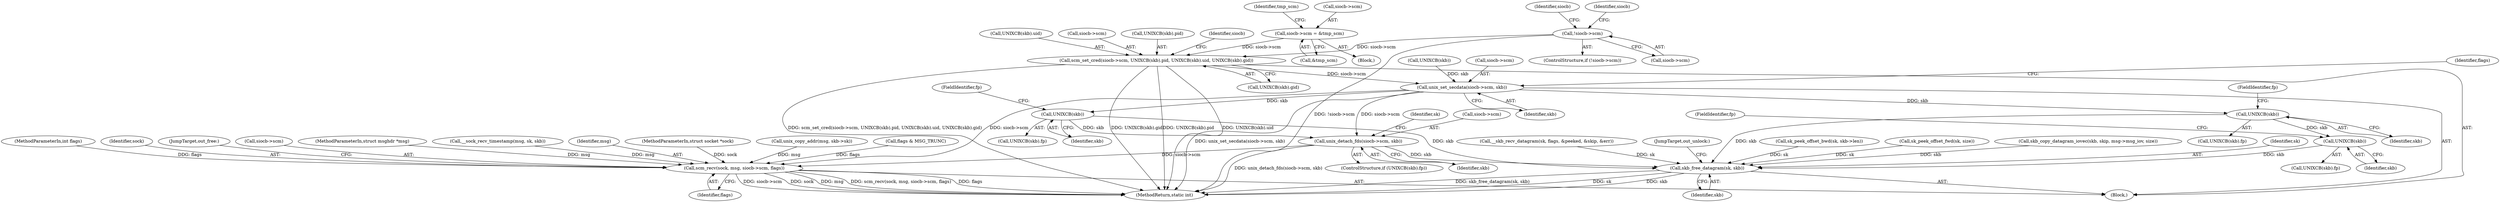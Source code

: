 digraph "0_linux_f3d3342602f8bcbf37d7c46641cb9bca7618eb1c_35@pointer" {
"1000293" [label="(Call,scm_set_cred(siocb->scm, UNIXCB(skb).pid, UNIXCB(skb).uid, UNIXCB(skb).gid))"];
"1000281" [label="(Call,siocb->scm = &tmp_scm)"];
"1000276" [label="(Call,!siocb->scm)"];
"1000309" [label="(Call,unix_set_secdata(siocb->scm, skb))"];
"1000322" [label="(Call,UNIXCB(skb))"];
"1000325" [label="(Call,unix_detach_fds(siocb->scm, skb))"];
"1000368" [label="(Call,scm_recv(sock, msg, siocb->scm, flags))"];
"1000376" [label="(Call,skb_free_datagram(sk, skb))"];
"1000342" [label="(Call,UNIXCB(skb))"];
"1000353" [label="(Call,UNIXCB(skb))"];
"1000297" [label="(Call,UNIXCB(skb).pid)"];
"1000375" [label="(JumpTarget,out_free:)"];
"1000388" [label="(MethodReturn,static int)"];
"1000329" [label="(Identifier,skb)"];
"1000276" [label="(Call,!siocb->scm)"];
"1000285" [label="(Call,&tmp_scm)"];
"1000289" [label="(Identifier,tmp_scm)"];
"1000330" [label="(Call,sk_peek_offset_bwd(sk, skb->len))"];
"1000310" [label="(Call,siocb->scm)"];
"1000374" [label="(Identifier,flags)"];
"1000371" [label="(Call,siocb->scm)"];
"1000354" [label="(Identifier,skb)"];
"1000311" [label="(Identifier,siocb)"];
"1000309" [label="(Call,unix_set_secdata(siocb->scm, skb))"];
"1000320" [label="(ControlStructure,if (UNIXCB(skb).fp))"];
"1000331" [label="(Identifier,sk)"];
"1000105" [label="(MethodParameterIn,struct msghdr *msg)"];
"1000376" [label="(Call,skb_free_datagram(sk, skb))"];
"1000343" [label="(Identifier,skb)"];
"1000337" [label="(Call,sk_peek_offset_fwd(sk, size))"];
"1000282" [label="(Call,siocb->scm)"];
"1000325" [label="(Call,unix_detach_fds(siocb->scm, skb))"];
"1000271" [label="(Call,__sock_recv_timestamp(msg, sk, skb))"];
"1000370" [label="(Identifier,msg)"];
"1000321" [label="(Call,UNIXCB(skb).fp)"];
"1000305" [label="(Call,UNIXCB(skb).gid)"];
"1000293" [label="(Call,scm_set_cred(siocb->scm, UNIXCB(skb).pid, UNIXCB(skb).uid, UNIXCB(skb).gid))"];
"1000281" [label="(Call,siocb->scm = &tmp_scm)"];
"1000317" [label="(Identifier,flags)"];
"1000355" [label="(FieldIdentifier,fp)"];
"1000378" [label="(Identifier,skb)"];
"1000104" [label="(MethodParameterIn,struct socket *sock)"];
"1000341" [label="(Call,UNIXCB(skb).fp)"];
"1000352" [label="(Call,UNIXCB(skb).fp)"];
"1000322" [label="(Call,UNIXCB(skb))"];
"1000283" [label="(Identifier,siocb)"];
"1000368" [label="(Call,scm_recv(sock, msg, siocb->scm, flags))"];
"1000280" [label="(Block,)"];
"1000221" [label="(Call,unix_copy_addr(msg, skb->sk))"];
"1000295" [label="(Identifier,siocb)"];
"1000257" [label="(Call,skb_copy_datagram_iovec(skb, skip, msg->msg_iov, size))"];
"1000377" [label="(Identifier,sk)"];
"1000313" [label="(Identifier,skb)"];
"1000277" [label="(Call,siocb->scm)"];
"1000344" [label="(FieldIdentifier,fp)"];
"1000359" [label="(Call,flags & MSG_TRUNC)"];
"1000342" [label="(Call,UNIXCB(skb))"];
"1000323" [label="(Identifier,skb)"];
"1000353" [label="(Call,UNIXCB(skb))"];
"1000324" [label="(FieldIdentifier,fp)"];
"1000301" [label="(Call,UNIXCB(skb).uid)"];
"1000107" [label="(MethodParameterIn,int flags)"];
"1000306" [label="(Call,UNIXCB(skb))"];
"1000369" [label="(Identifier,sock)"];
"1000169" [label="(Call,__skb_recv_datagram(sk, flags, &peeked, &skip, &err))"];
"1000275" [label="(ControlStructure,if (!siocb->scm))"];
"1000379" [label="(JumpTarget,out_unlock:)"];
"1000294" [label="(Call,siocb->scm)"];
"1000326" [label="(Call,siocb->scm)"];
"1000108" [label="(Block,)"];
"1000293" -> "1000108"  [label="AST: "];
"1000293" -> "1000305"  [label="CFG: "];
"1000294" -> "1000293"  [label="AST: "];
"1000297" -> "1000293"  [label="AST: "];
"1000301" -> "1000293"  [label="AST: "];
"1000305" -> "1000293"  [label="AST: "];
"1000311" -> "1000293"  [label="CFG: "];
"1000293" -> "1000388"  [label="DDG: UNIXCB(skb).uid"];
"1000293" -> "1000388"  [label="DDG: scm_set_cred(siocb->scm, UNIXCB(skb).pid, UNIXCB(skb).uid, UNIXCB(skb).gid)"];
"1000293" -> "1000388"  [label="DDG: UNIXCB(skb).gid"];
"1000293" -> "1000388"  [label="DDG: UNIXCB(skb).pid"];
"1000281" -> "1000293"  [label="DDG: siocb->scm"];
"1000276" -> "1000293"  [label="DDG: siocb->scm"];
"1000293" -> "1000309"  [label="DDG: siocb->scm"];
"1000281" -> "1000280"  [label="AST: "];
"1000281" -> "1000285"  [label="CFG: "];
"1000282" -> "1000281"  [label="AST: "];
"1000285" -> "1000281"  [label="AST: "];
"1000289" -> "1000281"  [label="CFG: "];
"1000276" -> "1000275"  [label="AST: "];
"1000276" -> "1000277"  [label="CFG: "];
"1000277" -> "1000276"  [label="AST: "];
"1000283" -> "1000276"  [label="CFG: "];
"1000295" -> "1000276"  [label="CFG: "];
"1000276" -> "1000388"  [label="DDG: !siocb->scm"];
"1000309" -> "1000108"  [label="AST: "];
"1000309" -> "1000313"  [label="CFG: "];
"1000310" -> "1000309"  [label="AST: "];
"1000313" -> "1000309"  [label="AST: "];
"1000317" -> "1000309"  [label="CFG: "];
"1000309" -> "1000388"  [label="DDG: unix_set_secdata(siocb->scm, skb)"];
"1000306" -> "1000309"  [label="DDG: skb"];
"1000309" -> "1000322"  [label="DDG: skb"];
"1000309" -> "1000325"  [label="DDG: siocb->scm"];
"1000309" -> "1000342"  [label="DDG: skb"];
"1000309" -> "1000368"  [label="DDG: siocb->scm"];
"1000322" -> "1000321"  [label="AST: "];
"1000322" -> "1000323"  [label="CFG: "];
"1000323" -> "1000322"  [label="AST: "];
"1000324" -> "1000322"  [label="CFG: "];
"1000322" -> "1000325"  [label="DDG: skb"];
"1000322" -> "1000376"  [label="DDG: skb"];
"1000325" -> "1000320"  [label="AST: "];
"1000325" -> "1000329"  [label="CFG: "];
"1000326" -> "1000325"  [label="AST: "];
"1000329" -> "1000325"  [label="AST: "];
"1000331" -> "1000325"  [label="CFG: "];
"1000325" -> "1000388"  [label="DDG: unix_detach_fds(siocb->scm, skb)"];
"1000325" -> "1000368"  [label="DDG: siocb->scm"];
"1000325" -> "1000376"  [label="DDG: skb"];
"1000368" -> "1000108"  [label="AST: "];
"1000368" -> "1000374"  [label="CFG: "];
"1000369" -> "1000368"  [label="AST: "];
"1000370" -> "1000368"  [label="AST: "];
"1000371" -> "1000368"  [label="AST: "];
"1000374" -> "1000368"  [label="AST: "];
"1000375" -> "1000368"  [label="CFG: "];
"1000368" -> "1000388"  [label="DDG: sock"];
"1000368" -> "1000388"  [label="DDG: msg"];
"1000368" -> "1000388"  [label="DDG: scm_recv(sock, msg, siocb->scm, flags)"];
"1000368" -> "1000388"  [label="DDG: flags"];
"1000368" -> "1000388"  [label="DDG: siocb->scm"];
"1000104" -> "1000368"  [label="DDG: sock"];
"1000221" -> "1000368"  [label="DDG: msg"];
"1000271" -> "1000368"  [label="DDG: msg"];
"1000105" -> "1000368"  [label="DDG: msg"];
"1000359" -> "1000368"  [label="DDG: flags"];
"1000107" -> "1000368"  [label="DDG: flags"];
"1000376" -> "1000108"  [label="AST: "];
"1000376" -> "1000378"  [label="CFG: "];
"1000377" -> "1000376"  [label="AST: "];
"1000378" -> "1000376"  [label="AST: "];
"1000379" -> "1000376"  [label="CFG: "];
"1000376" -> "1000388"  [label="DDG: skb_free_datagram(sk, skb)"];
"1000376" -> "1000388"  [label="DDG: sk"];
"1000376" -> "1000388"  [label="DDG: skb"];
"1000330" -> "1000376"  [label="DDG: sk"];
"1000337" -> "1000376"  [label="DDG: sk"];
"1000169" -> "1000376"  [label="DDG: sk"];
"1000342" -> "1000376"  [label="DDG: skb"];
"1000257" -> "1000376"  [label="DDG: skb"];
"1000353" -> "1000376"  [label="DDG: skb"];
"1000342" -> "1000341"  [label="AST: "];
"1000342" -> "1000343"  [label="CFG: "];
"1000343" -> "1000342"  [label="AST: "];
"1000344" -> "1000342"  [label="CFG: "];
"1000342" -> "1000353"  [label="DDG: skb"];
"1000353" -> "1000352"  [label="AST: "];
"1000353" -> "1000354"  [label="CFG: "];
"1000354" -> "1000353"  [label="AST: "];
"1000355" -> "1000353"  [label="CFG: "];
}
